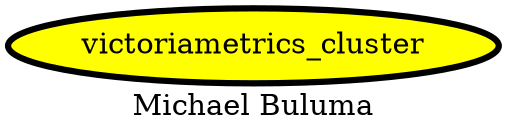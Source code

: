 digraph PhiloDilemma {
  label = "Michael Buluma" ;
  overlap=false
  {
    "victoriametrics_cluster" [fillcolor=yellow style=filled penwidth=3]
  }
}
